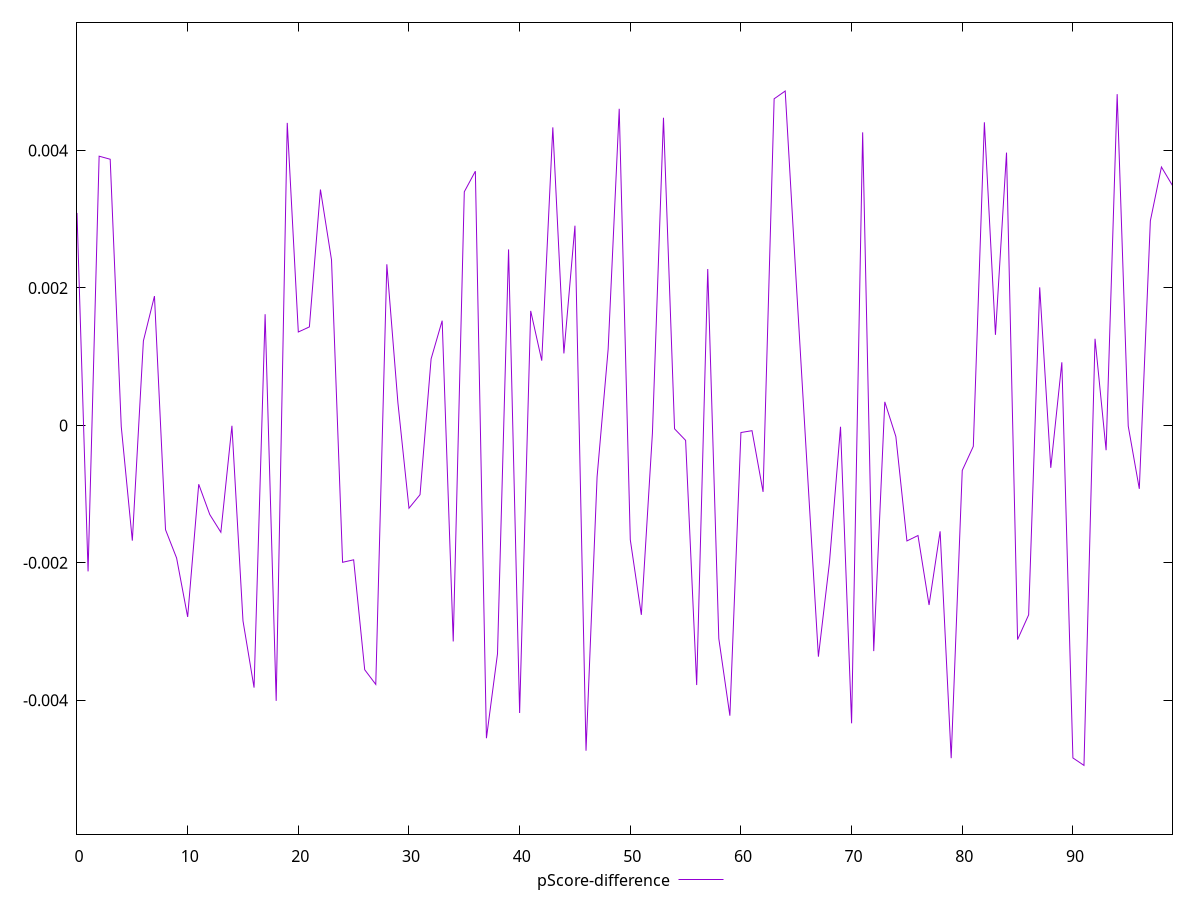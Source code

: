 reset

$pScoreDifference <<EOF
0 0.0030919060119004582
1 -0.002124964016792519
2 0.0039175349038543805
3 0.00387291554960556
4 -0.00001884120746442619
5 -0.001677646215423767
6 0.0012297104728548058
7 0.0018813630227756395
8 -0.0015184318280966336
9 -0.0019301556716001533
10 -0.0027875687826834916
11 -0.0008568893477154393
12 -0.0012981976162710351
13 -0.001555474607682239
14 -0.000005691316989242523
15 -0.002844331778628084
16 -0.003816446056678302
17 0.0016179206419913994
18 -0.004009130283913698
19 0.004402433092654534
20 0.0013590082349761445
21 0.0014332094872532286
22 0.003432207927315911
23 0.0024081191921540013
24 -0.0019927595296943545
25 -0.0019563590761938476
26 -0.0035561211878482046
27 -0.003769876460172905
28 0.002343935151884413
29 0.0003293335015357446
30 -0.0012059073301510237
31 -0.0010083601138428655
32 0.0009675042277854651
33 0.001523866654302819
34 -0.003144596474621786
35 0.0033993079297294226
36 0.0036989777314373473
37 -0.004552757096594473
38 -0.003324195689795695
39 0.0025603683378560005
40 -0.004185577301643151
41 0.001665831251575156
42 0.0009419941931833042
43 0.004336765025860778
44 0.001047066178387901
45 0.0029056736624228224
46 -0.004734381448206149
47 -0.0007494244650586568
48 0.001109227160441928
49 0.004607288318270952
50 -0.0016632505969186306
51 -0.0027573720660887258
52 -0.00011479689885718347
53 0.004476452380674734
54 -0.00005028159608211347
55 -0.00021818012149710242
56 -0.0037786872736377264
57 0.002275648371914407
58 -0.0031024302438437124
59 -0.004225110856831749
60 -0.00010409263366795152
61 -0.00007719872615186141
62 -0.0009676843864491191
63 0.004752634343924256
64 0.004865992966229693
65 0.0020764268753489246
66 -0.000655887155353474
67 -0.0033659348815141543
68 -0.001994741154837998
69 -0.00002014556326246364
70 -0.00433614501900581
71 0.0042639818017548015
72 -0.0032853820516627885
73 0.00034221602990180955
74 -0.00016280023995984827
75 -0.0016818449430322513
76 -0.0016028038866719996
77 -0.002614219561383746
78 -0.0015416573094776398
79 -0.004843094273022652
80 -0.000655887155353474
81 -0.00030505138689540523
82 0.0044108473043091845
83 0.0013178672069119601
84 0.00396971785918665
85 -0.00311709826281259
86 -0.0027573720660887258
87 0.0020087224232878675
88 -0.000617936802209007
89 0.0009179478950065434
90 -0.004839741251104535
91 -0.004948582719496386
92 0.0012604723782759786
93 -0.00036133309231567434
94 0.0048198419110817015
95 -0.000010687854071322889
96 -0.0009236753432722011
97 0.002977335905863465
98 0.0037599281470768187
99 0.003490094313619352
EOF

set key outside below
set xrange [0:99]
set yrange [-0.005948582719496386:0.005865992966229693]
set trange [-0.005948582719496386:0.005865992966229693]
set terminal svg size 640, 500 enhanced background rgb 'white'
set output "report_00015_2021-02-09T16-11-33.973Z/total-blocking-time/samples/pages+cached+noadtech+nomedia+nocss/pScore-difference/values.svg"

plot $pScoreDifference title "pScore-difference" with line

reset
